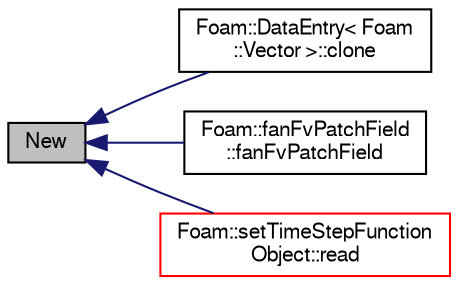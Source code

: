 digraph "New"
{
  bgcolor="transparent";
  edge [fontname="FreeSans",fontsize="10",labelfontname="FreeSans",labelfontsize="10"];
  node [fontname="FreeSans",fontsize="10",shape=record];
  rankdir="LR";
  Node12 [label="New",height=0.2,width=0.4,color="black", fillcolor="grey75", style="filled", fontcolor="black"];
  Node12 -> Node13 [dir="back",color="midnightblue",fontsize="10",style="solid",fontname="FreeSans"];
  Node13 [label="Foam::DataEntry\< Foam\l::Vector \>::clone",height=0.2,width=0.4,color="black",URL="$a27662.html#acd55b60f901f29af8277113adcfd9a7d",tooltip="Construct and return a clone. "];
  Node12 -> Node14 [dir="back",color="midnightblue",fontsize="10",style="solid",fontname="FreeSans"];
  Node14 [label="Foam::fanFvPatchField\l::fanFvPatchField",height=0.2,width=0.4,color="black",URL="$a22086.html#a7171d8f4f4731b2c58ae95a68086507f"];
  Node12 -> Node15 [dir="back",color="midnightblue",fontsize="10",style="solid",fontname="FreeSans"];
  Node15 [label="Foam::setTimeStepFunction\lObject::read",height=0.2,width=0.4,color="red",URL="$a28914.html#afac0600fef97b05534a595ce00b272ed",tooltip="Read and set the function object if its data have changed. "];
}
